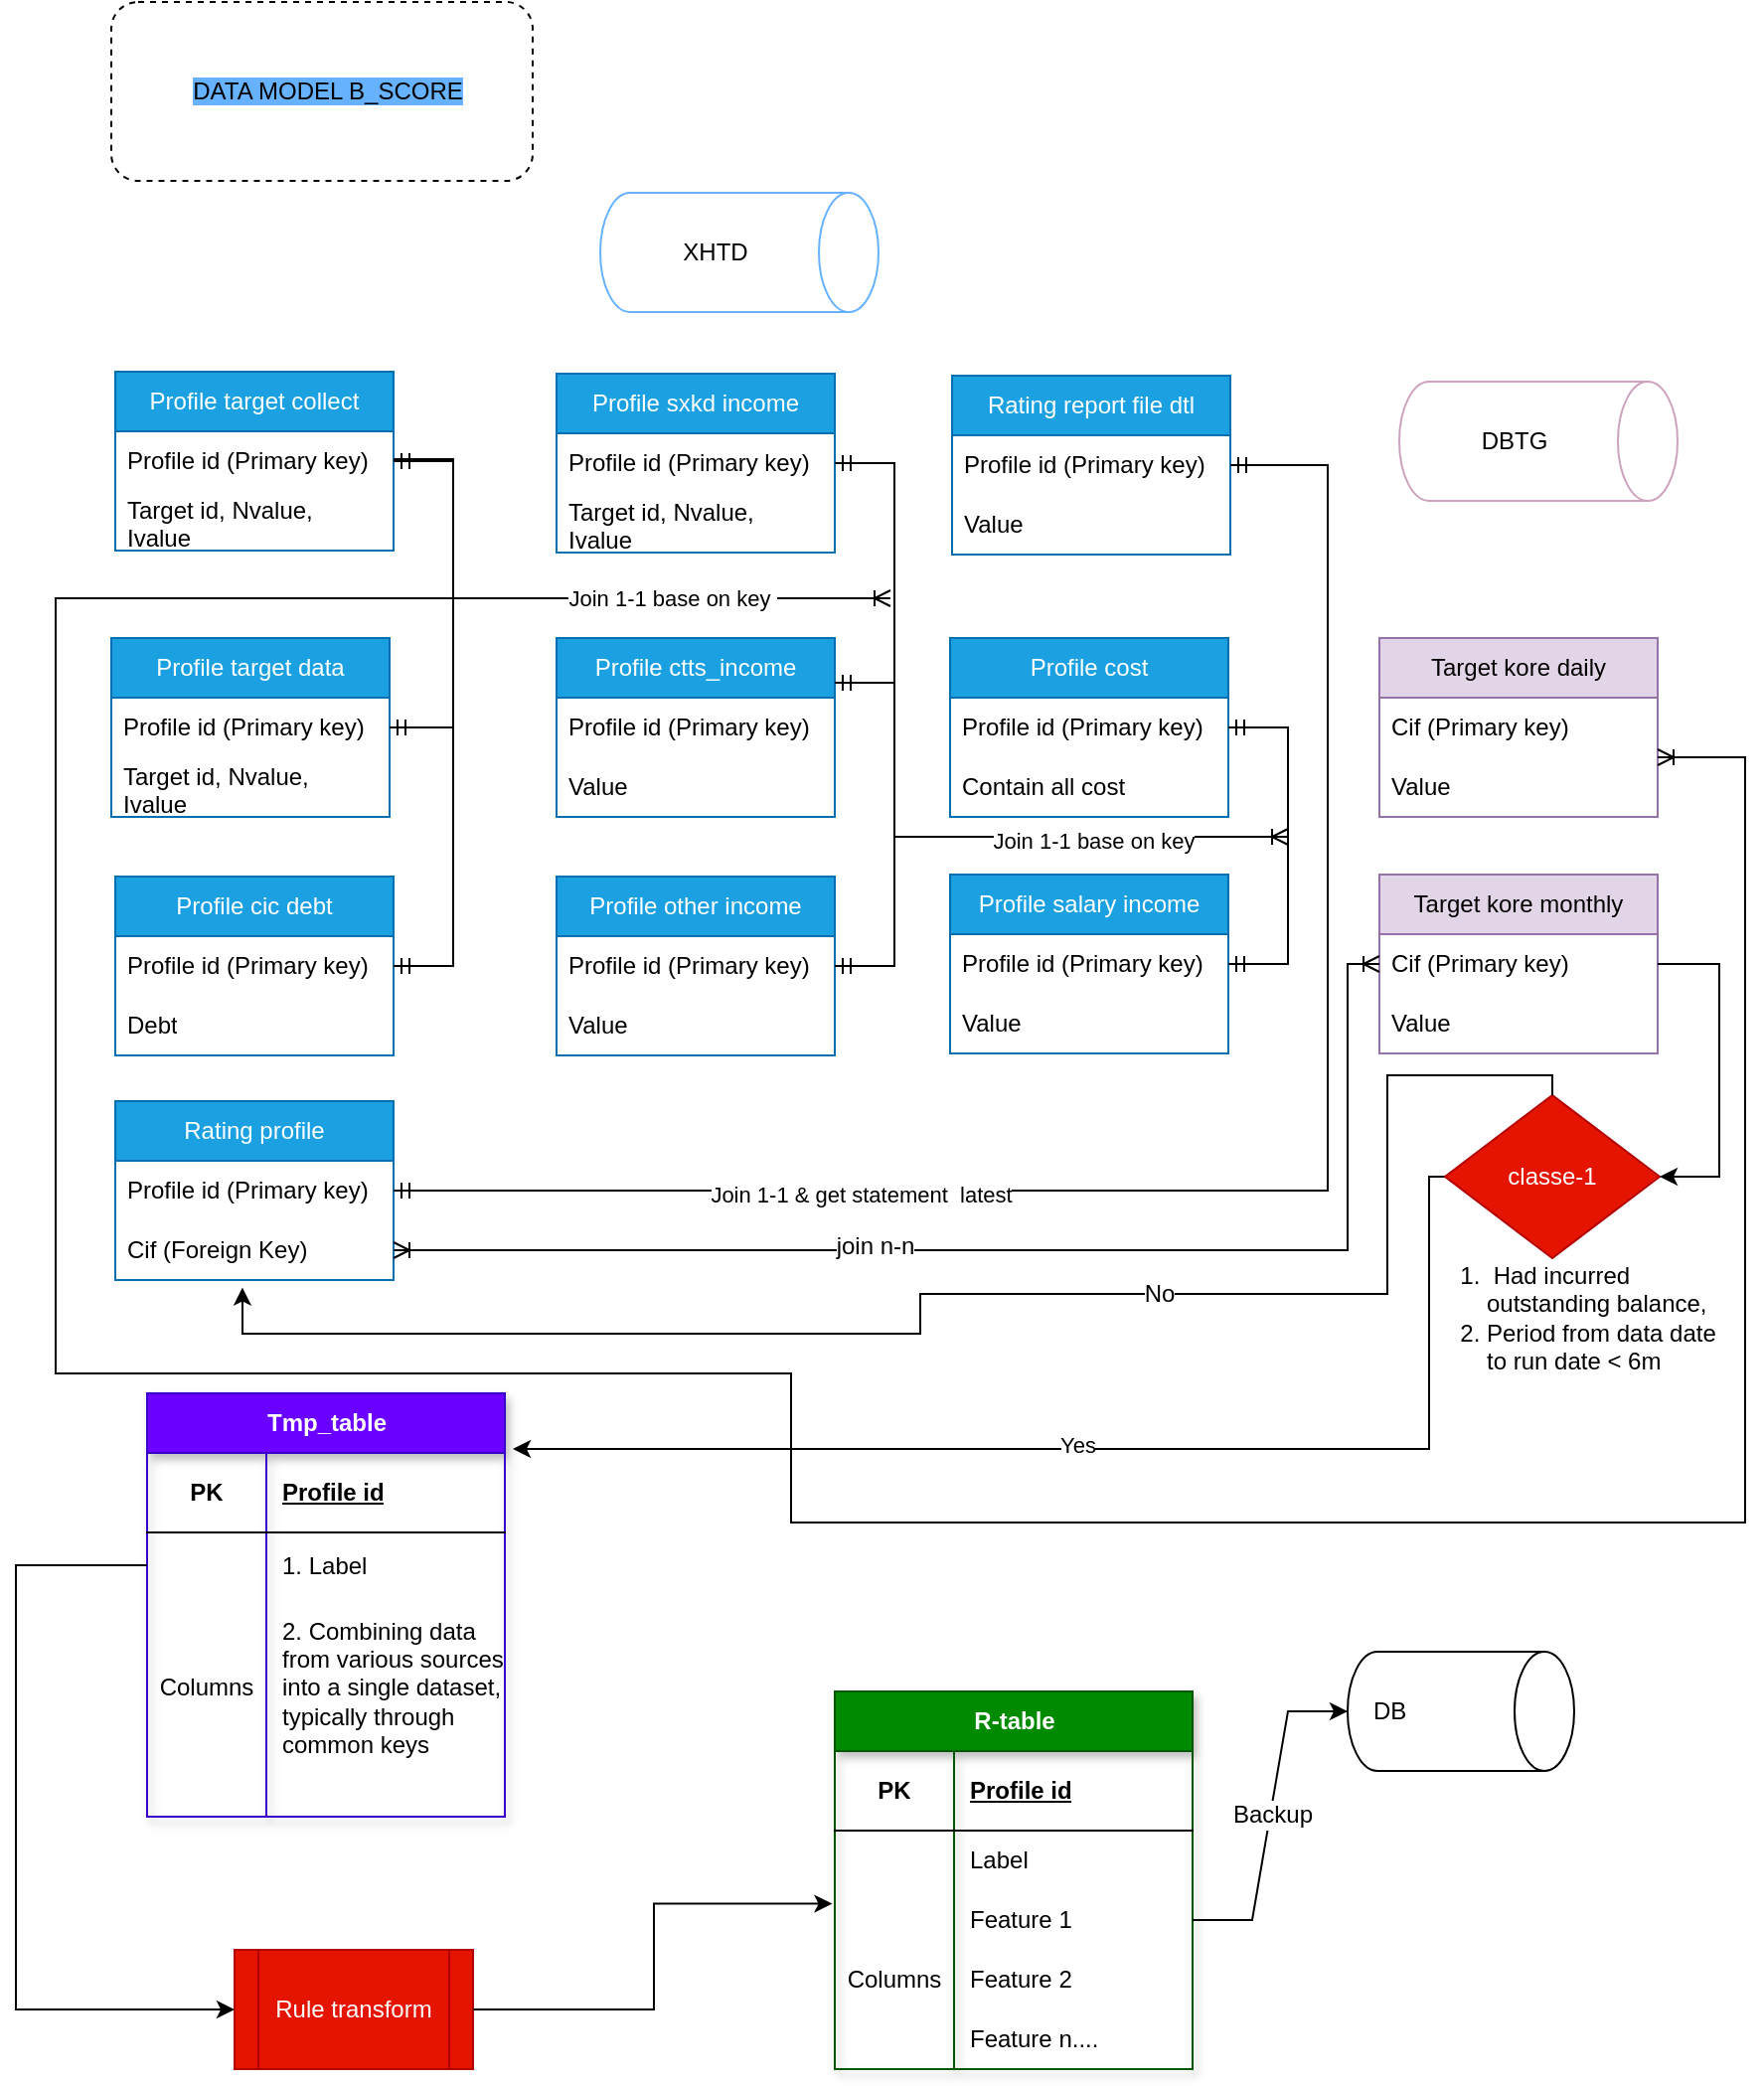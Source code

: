 <mxfile version="22.1.9" type="github">
  <diagram name="Page-1" id="iptLeCI3MLoq2-NPcGq8">
    <mxGraphModel dx="1852" dy="603" grid="1" gridSize="10" guides="1" tooltips="1" connect="1" arrows="1" fold="1" page="1" pageScale="1" pageWidth="850" pageHeight="1100" math="0" shadow="0">
      <root>
        <mxCell id="0" />
        <mxCell id="1" parent="0" />
        <mxCell id="3nKmkYwa7zbvBV-Bcch5-148" value="&lt;ol&gt;&lt;li&gt;&amp;nbsp;Had incurred outstanding balance,&lt;/li&gt;&lt;li&gt;Period from data date to run date &amp;lt; 6m&lt;/li&gt;&lt;/ol&gt;" style="text;strokeColor=none;fillColor=none;html=1;whiteSpace=wrap;verticalAlign=middle;overflow=hidden;fontSize=12;fontFamily=Helvetica;fontColor=default;align=left;shadow=1;" vertex="1" parent="1">
          <mxGeometry x="628" y="764" width="166" height="116" as="geometry" />
        </mxCell>
        <mxCell id="jN4S2BLAtv_jYJFt8GwO-5" value="XHTD" style="shape=cylinder3;whiteSpace=wrap;html=1;boundedLbl=1;backgroundOutline=1;size=15;direction=south;labelBackgroundColor=default;strokeColor=#66B2FF;" parent="1" vertex="1">
          <mxGeometry x="224" y="256" width="140" height="60" as="geometry" />
        </mxCell>
        <mxCell id="jN4S2BLAtv_jYJFt8GwO-6" value="Rating profile" style="swimlane;fontStyle=0;childLayout=stackLayout;horizontal=1;startSize=30;horizontalStack=0;resizeParent=1;resizeParentMax=0;resizeLast=0;collapsible=1;marginBottom=0;whiteSpace=wrap;html=1;fillColor=#1ba1e2;fontColor=#ffffff;strokeColor=#006EAF;" parent="1" vertex="1">
          <mxGeometry x="-20" y="713" width="140" height="90" as="geometry" />
        </mxCell>
        <mxCell id="jN4S2BLAtv_jYJFt8GwO-7" value="Profile id (Primary key)" style="text;strokeColor=none;fillColor=none;align=left;verticalAlign=middle;spacingLeft=4;spacingRight=4;overflow=hidden;points=[[0,0.5],[1,0.5]];portConstraint=eastwest;rotatable=0;whiteSpace=wrap;html=1;" parent="jN4S2BLAtv_jYJFt8GwO-6" vertex="1">
          <mxGeometry y="30" width="140" height="30" as="geometry" />
        </mxCell>
        <mxCell id="jN4S2BLAtv_jYJFt8GwO-8" value="Cif (Foreign Key)" style="text;strokeColor=none;fillColor=none;align=left;verticalAlign=middle;spacingLeft=4;spacingRight=4;overflow=hidden;points=[[0,0.5],[1,0.5]];portConstraint=eastwest;rotatable=0;whiteSpace=wrap;html=1;" parent="jN4S2BLAtv_jYJFt8GwO-6" vertex="1">
          <mxGeometry y="60" width="140" height="30" as="geometry" />
        </mxCell>
        <mxCell id="jN4S2BLAtv_jYJFt8GwO-10" value="Target kore monthly" style="swimlane;fontStyle=0;childLayout=stackLayout;horizontal=1;startSize=30;horizontalStack=0;resizeParent=1;resizeParentMax=0;resizeLast=0;collapsible=1;marginBottom=0;whiteSpace=wrap;html=1;fillColor=#e1d5e7;strokeColor=#9673a6;" parent="1" vertex="1">
          <mxGeometry x="616" y="599" width="140" height="90" as="geometry" />
        </mxCell>
        <mxCell id="jN4S2BLAtv_jYJFt8GwO-11" value="Cif (Primary key)" style="text;strokeColor=none;fillColor=none;align=left;verticalAlign=middle;spacingLeft=4;spacingRight=4;overflow=hidden;points=[[0,0.5],[1,0.5]];portConstraint=eastwest;rotatable=0;whiteSpace=wrap;html=1;" parent="jN4S2BLAtv_jYJFt8GwO-10" vertex="1">
          <mxGeometry y="30" width="140" height="30" as="geometry" />
        </mxCell>
        <mxCell id="jN4S2BLAtv_jYJFt8GwO-12" value="Value" style="text;strokeColor=none;fillColor=none;align=left;verticalAlign=middle;spacingLeft=4;spacingRight=4;overflow=hidden;points=[[0,0.5],[1,0.5]];portConstraint=eastwest;rotatable=0;whiteSpace=wrap;html=1;" parent="jN4S2BLAtv_jYJFt8GwO-10" vertex="1">
          <mxGeometry y="60" width="140" height="30" as="geometry" />
        </mxCell>
        <mxCell id="jN4S2BLAtv_jYJFt8GwO-28" value="Profile target collect" style="swimlane;fontStyle=0;childLayout=stackLayout;horizontal=1;startSize=30;horizontalStack=0;resizeParent=1;resizeParentMax=0;resizeLast=0;collapsible=1;marginBottom=0;whiteSpace=wrap;html=1;fillColor=#1ba1e2;fontColor=#ffffff;strokeColor=#006EAF;" parent="1" vertex="1">
          <mxGeometry x="-20" y="346" width="140" height="90" as="geometry" />
        </mxCell>
        <mxCell id="jN4S2BLAtv_jYJFt8GwO-29" value="Profile id (Primary key)" style="text;strokeColor=none;fillColor=none;align=left;verticalAlign=middle;spacingLeft=4;spacingRight=4;overflow=hidden;points=[[0,0.5],[1,0.5]];portConstraint=eastwest;rotatable=0;whiteSpace=wrap;html=1;" parent="jN4S2BLAtv_jYJFt8GwO-28" vertex="1">
          <mxGeometry y="30" width="140" height="30" as="geometry" />
        </mxCell>
        <mxCell id="jN4S2BLAtv_jYJFt8GwO-30" value="Target id, Nvalue, Ivalue&amp;nbsp;" style="text;strokeColor=none;fillColor=none;align=left;verticalAlign=middle;spacingLeft=4;spacingRight=4;overflow=hidden;points=[[0,0.5],[1,0.5]];portConstraint=eastwest;rotatable=0;whiteSpace=wrap;html=1;" parent="jN4S2BLAtv_jYJFt8GwO-28" vertex="1">
          <mxGeometry y="60" width="140" height="30" as="geometry" />
        </mxCell>
        <mxCell id="jN4S2BLAtv_jYJFt8GwO-31" value="Profile ctts_income" style="swimlane;fontStyle=0;childLayout=stackLayout;horizontal=1;startSize=30;horizontalStack=0;resizeParent=1;resizeParentMax=0;resizeLast=0;collapsible=1;marginBottom=0;whiteSpace=wrap;html=1;fillColor=#1ba1e2;fontColor=#ffffff;strokeColor=#006EAF;" parent="1" vertex="1">
          <mxGeometry x="202" y="480" width="140" height="90" as="geometry" />
        </mxCell>
        <mxCell id="jN4S2BLAtv_jYJFt8GwO-32" value="Profile id (Primary key)" style="text;strokeColor=none;fillColor=none;align=left;verticalAlign=middle;spacingLeft=4;spacingRight=4;overflow=hidden;points=[[0,0.5],[1,0.5]];portConstraint=eastwest;rotatable=0;whiteSpace=wrap;html=1;" parent="jN4S2BLAtv_jYJFt8GwO-31" vertex="1">
          <mxGeometry y="30" width="140" height="30" as="geometry" />
        </mxCell>
        <mxCell id="jN4S2BLAtv_jYJFt8GwO-33" value="Value" style="text;strokeColor=none;fillColor=none;align=left;verticalAlign=middle;spacingLeft=4;spacingRight=4;overflow=hidden;points=[[0,0.5],[1,0.5]];portConstraint=eastwest;rotatable=0;whiteSpace=wrap;html=1;" parent="jN4S2BLAtv_jYJFt8GwO-31" vertex="1">
          <mxGeometry y="60" width="140" height="30" as="geometry" />
        </mxCell>
        <mxCell id="jN4S2BLAtv_jYJFt8GwO-43" value="Profile cost" style="swimlane;fontStyle=0;childLayout=stackLayout;horizontal=1;startSize=30;horizontalStack=0;resizeParent=1;resizeParentMax=0;resizeLast=0;collapsible=1;marginBottom=0;whiteSpace=wrap;html=1;fillColor=#1ba1e2;fontColor=#ffffff;strokeColor=#006EAF;" parent="1" vertex="1">
          <mxGeometry x="400" y="480" width="140" height="90" as="geometry" />
        </mxCell>
        <mxCell id="jN4S2BLAtv_jYJFt8GwO-44" value="Profile id (Primary key)" style="text;strokeColor=none;fillColor=none;align=left;verticalAlign=middle;spacingLeft=4;spacingRight=4;overflow=hidden;points=[[0,0.5],[1,0.5]];portConstraint=eastwest;rotatable=0;whiteSpace=wrap;html=1;" parent="jN4S2BLAtv_jYJFt8GwO-43" vertex="1">
          <mxGeometry y="30" width="140" height="30" as="geometry" />
        </mxCell>
        <mxCell id="jN4S2BLAtv_jYJFt8GwO-45" value="Contain all cost&amp;nbsp;" style="text;strokeColor=none;fillColor=none;align=left;verticalAlign=middle;spacingLeft=4;spacingRight=4;overflow=hidden;points=[[0,0.5],[1,0.5]];portConstraint=eastwest;rotatable=0;whiteSpace=wrap;html=1;" parent="jN4S2BLAtv_jYJFt8GwO-43" vertex="1">
          <mxGeometry y="60" width="140" height="30" as="geometry" />
        </mxCell>
        <mxCell id="jN4S2BLAtv_jYJFt8GwO-46" value="Profile target data" style="swimlane;fontStyle=0;childLayout=stackLayout;horizontal=1;startSize=30;horizontalStack=0;resizeParent=1;resizeParentMax=0;resizeLast=0;collapsible=1;marginBottom=0;whiteSpace=wrap;html=1;strokeColor=#006EAF;fillColor=#1ba1e2;fontColor=#ffffff;" parent="1" vertex="1">
          <mxGeometry x="-22" y="480" width="140" height="90" as="geometry" />
        </mxCell>
        <mxCell id="jN4S2BLAtv_jYJFt8GwO-47" value="Profile id (Primary key)" style="text;strokeColor=none;fillColor=none;align=left;verticalAlign=middle;spacingLeft=4;spacingRight=4;overflow=hidden;points=[[0,0.5],[1,0.5]];portConstraint=eastwest;rotatable=0;whiteSpace=wrap;html=1;" parent="jN4S2BLAtv_jYJFt8GwO-46" vertex="1">
          <mxGeometry y="30" width="140" height="30" as="geometry" />
        </mxCell>
        <mxCell id="jN4S2BLAtv_jYJFt8GwO-48" value="Target id, Nvalue, Ivalue&amp;nbsp;" style="text;strokeColor=none;fillColor=none;align=left;verticalAlign=middle;spacingLeft=4;spacingRight=4;overflow=hidden;points=[[0,0.5],[1,0.5]];portConstraint=eastwest;rotatable=0;whiteSpace=wrap;html=1;" parent="jN4S2BLAtv_jYJFt8GwO-46" vertex="1">
          <mxGeometry y="60" width="140" height="30" as="geometry" />
        </mxCell>
        <mxCell id="jN4S2BLAtv_jYJFt8GwO-49" value="Profile cic debt" style="swimlane;fontStyle=0;childLayout=stackLayout;horizontal=1;startSize=30;horizontalStack=0;resizeParent=1;resizeParentMax=0;resizeLast=0;collapsible=1;marginBottom=0;whiteSpace=wrap;html=1;fillColor=#1ba1e2;fontColor=#ffffff;strokeColor=#006EAF;" parent="1" vertex="1">
          <mxGeometry x="-20" y="600" width="140" height="90" as="geometry" />
        </mxCell>
        <mxCell id="jN4S2BLAtv_jYJFt8GwO-50" value="Profile id (Primary key)" style="text;strokeColor=none;fillColor=none;align=left;verticalAlign=middle;spacingLeft=4;spacingRight=4;overflow=hidden;points=[[0,0.5],[1,0.5]];portConstraint=eastwest;rotatable=0;whiteSpace=wrap;html=1;" parent="jN4S2BLAtv_jYJFt8GwO-49" vertex="1">
          <mxGeometry y="30" width="140" height="30" as="geometry" />
        </mxCell>
        <mxCell id="jN4S2BLAtv_jYJFt8GwO-51" value="Debt" style="text;strokeColor=none;fillColor=none;align=left;verticalAlign=middle;spacingLeft=4;spacingRight=4;overflow=hidden;points=[[0,0.5],[1,0.5]];portConstraint=eastwest;rotatable=0;whiteSpace=wrap;html=1;" parent="jN4S2BLAtv_jYJFt8GwO-49" vertex="1">
          <mxGeometry y="60" width="140" height="30" as="geometry" />
        </mxCell>
        <mxCell id="jN4S2BLAtv_jYJFt8GwO-52" value="Profile sxkd income" style="swimlane;fontStyle=0;childLayout=stackLayout;horizontal=1;startSize=30;horizontalStack=0;resizeParent=1;resizeParentMax=0;resizeLast=0;collapsible=1;marginBottom=0;whiteSpace=wrap;html=1;fillColor=#1ba1e2;fontColor=#ffffff;strokeColor=#006EAF;" parent="1" vertex="1">
          <mxGeometry x="202" y="347" width="140" height="90" as="geometry" />
        </mxCell>
        <mxCell id="jN4S2BLAtv_jYJFt8GwO-53" value="Profile id (Primary key)" style="text;strokeColor=none;fillColor=none;align=left;verticalAlign=middle;spacingLeft=4;spacingRight=4;overflow=hidden;points=[[0,0.5],[1,0.5]];portConstraint=eastwest;rotatable=0;whiteSpace=wrap;html=1;" parent="jN4S2BLAtv_jYJFt8GwO-52" vertex="1">
          <mxGeometry y="30" width="140" height="30" as="geometry" />
        </mxCell>
        <mxCell id="jN4S2BLAtv_jYJFt8GwO-54" value="Target id, Nvalue, Ivalue&amp;nbsp;" style="text;strokeColor=none;fillColor=none;align=left;verticalAlign=middle;spacingLeft=4;spacingRight=4;overflow=hidden;points=[[0,0.5],[1,0.5]];portConstraint=eastwest;rotatable=0;whiteSpace=wrap;html=1;" parent="jN4S2BLAtv_jYJFt8GwO-52" vertex="1">
          <mxGeometry y="60" width="140" height="30" as="geometry" />
        </mxCell>
        <mxCell id="jN4S2BLAtv_jYJFt8GwO-55" value="Profile other income" style="swimlane;fontStyle=0;childLayout=stackLayout;horizontal=1;startSize=30;horizontalStack=0;resizeParent=1;resizeParentMax=0;resizeLast=0;collapsible=1;marginBottom=0;whiteSpace=wrap;html=1;fillColor=#1ba1e2;fontColor=#ffffff;strokeColor=#006EAF;" parent="1" vertex="1">
          <mxGeometry x="202" y="600" width="140" height="90" as="geometry" />
        </mxCell>
        <mxCell id="jN4S2BLAtv_jYJFt8GwO-56" value="Profile id (Primary key)" style="text;strokeColor=none;fillColor=none;align=left;verticalAlign=middle;spacingLeft=4;spacingRight=4;overflow=hidden;points=[[0,0.5],[1,0.5]];portConstraint=eastwest;rotatable=0;whiteSpace=wrap;html=1;" parent="jN4S2BLAtv_jYJFt8GwO-55" vertex="1">
          <mxGeometry y="30" width="140" height="30" as="geometry" />
        </mxCell>
        <mxCell id="jN4S2BLAtv_jYJFt8GwO-57" value="Value" style="text;strokeColor=none;fillColor=none;align=left;verticalAlign=middle;spacingLeft=4;spacingRight=4;overflow=hidden;points=[[0,0.5],[1,0.5]];portConstraint=eastwest;rotatable=0;whiteSpace=wrap;html=1;" parent="jN4S2BLAtv_jYJFt8GwO-55" vertex="1">
          <mxGeometry y="60" width="140" height="30" as="geometry" />
        </mxCell>
        <mxCell id="jN4S2BLAtv_jYJFt8GwO-58" value="Profile salary income" style="swimlane;fontStyle=0;childLayout=stackLayout;horizontal=1;startSize=30;horizontalStack=0;resizeParent=1;resizeParentMax=0;resizeLast=0;collapsible=1;marginBottom=0;whiteSpace=wrap;html=1;fillColor=#1ba1e2;fontColor=#ffffff;strokeColor=#006EAF;" parent="1" vertex="1">
          <mxGeometry x="400" y="599" width="140" height="90" as="geometry" />
        </mxCell>
        <mxCell id="jN4S2BLAtv_jYJFt8GwO-59" value="Profile id (Primary key)" style="text;strokeColor=none;fillColor=none;align=left;verticalAlign=middle;spacingLeft=4;spacingRight=4;overflow=hidden;points=[[0,0.5],[1,0.5]];portConstraint=eastwest;rotatable=0;whiteSpace=wrap;html=1;" parent="jN4S2BLAtv_jYJFt8GwO-58" vertex="1">
          <mxGeometry y="30" width="140" height="30" as="geometry" />
        </mxCell>
        <mxCell id="jN4S2BLAtv_jYJFt8GwO-60" value="Value" style="text;strokeColor=none;fillColor=none;align=left;verticalAlign=middle;spacingLeft=4;spacingRight=4;overflow=hidden;points=[[0,0.5],[1,0.5]];portConstraint=eastwest;rotatable=0;whiteSpace=wrap;html=1;" parent="jN4S2BLAtv_jYJFt8GwO-58" vertex="1">
          <mxGeometry y="60" width="140" height="30" as="geometry" />
        </mxCell>
        <mxCell id="jN4S2BLAtv_jYJFt8GwO-62" value="DBTG" style="shape=cylinder3;whiteSpace=wrap;html=1;boundedLbl=1;backgroundOutline=1;size=15;direction=south;strokeColor=#CDA2BE;" parent="1" vertex="1">
          <mxGeometry x="626" y="351" width="140" height="60" as="geometry" />
        </mxCell>
        <mxCell id="jN4S2BLAtv_jYJFt8GwO-70" value="" style="edgeStyle=entityRelationEdgeStyle;fontSize=12;html=1;endArrow=ERmandOne;startArrow=ERmandOne;rounded=0;exitX=1;exitY=0.5;exitDx=0;exitDy=0;" parent="1" target="jN4S2BLAtv_jYJFt8GwO-50" edge="1" source="jN4S2BLAtv_jYJFt8GwO-29">
          <mxGeometry width="100" height="100" relative="1" as="geometry">
            <mxPoint x="150" y="390" as="sourcePoint" />
            <mxPoint x="190" y="610" as="targetPoint" />
            <Array as="points">
              <mxPoint x="170" y="520" />
              <mxPoint x="180" y="530" />
              <mxPoint x="180" y="390" />
              <mxPoint x="160" y="640" />
              <mxPoint x="180" y="560" />
              <mxPoint x="180" y="490" />
            </Array>
          </mxGeometry>
        </mxCell>
        <mxCell id="jN4S2BLAtv_jYJFt8GwO-75" value="" style="edgeStyle=entityRelationEdgeStyle;fontSize=12;html=1;endArrow=ERmandOne;startArrow=ERmandOne;rounded=0;entryX=1;entryY=0.5;entryDx=0;entryDy=0;exitX=1;exitY=0.5;exitDx=0;exitDy=0;" parent="1" source="jN4S2BLAtv_jYJFt8GwO-56" target="jN4S2BLAtv_jYJFt8GwO-53" edge="1">
          <mxGeometry width="100" height="100" relative="1" as="geometry">
            <mxPoint x="400" y="660" as="sourcePoint" />
            <mxPoint x="500" y="560" as="targetPoint" />
          </mxGeometry>
        </mxCell>
        <mxCell id="jN4S2BLAtv_jYJFt8GwO-81" value="Rating report file dtl" style="swimlane;fontStyle=0;childLayout=stackLayout;horizontal=1;startSize=30;horizontalStack=0;resizeParent=1;resizeParentMax=0;resizeLast=0;collapsible=1;marginBottom=0;whiteSpace=wrap;html=1;fillColor=#1ba1e2;fontColor=#ffffff;strokeColor=#006EAF;" parent="1" vertex="1">
          <mxGeometry x="401" y="348" width="140" height="90" as="geometry" />
        </mxCell>
        <mxCell id="jN4S2BLAtv_jYJFt8GwO-82" value="Profile id (Primary key)" style="text;strokeColor=none;fillColor=none;align=left;verticalAlign=middle;spacingLeft=4;spacingRight=4;overflow=hidden;points=[[0,0.5],[1,0.5]];portConstraint=eastwest;rotatable=0;whiteSpace=wrap;html=1;" parent="jN4S2BLAtv_jYJFt8GwO-81" vertex="1">
          <mxGeometry y="30" width="140" height="30" as="geometry" />
        </mxCell>
        <mxCell id="jN4S2BLAtv_jYJFt8GwO-83" value="Value" style="text;strokeColor=none;fillColor=none;align=left;verticalAlign=middle;spacingLeft=4;spacingRight=4;overflow=hidden;points=[[0,0.5],[1,0.5]];portConstraint=eastwest;rotatable=0;whiteSpace=wrap;html=1;" parent="jN4S2BLAtv_jYJFt8GwO-81" vertex="1">
          <mxGeometry y="60" width="140" height="30" as="geometry" />
        </mxCell>
        <mxCell id="jN4S2BLAtv_jYJFt8GwO-98" value="" style="edgeStyle=entityRelationEdgeStyle;fontSize=12;html=1;endArrow=ERmandOne;startArrow=ERmandOne;rounded=0;exitX=1;exitY=0.5;exitDx=0;exitDy=0;entryX=1;entryY=0.5;entryDx=0;entryDy=0;" parent="1" source="jN4S2BLAtv_jYJFt8GwO-59" target="jN4S2BLAtv_jYJFt8GwO-44" edge="1">
          <mxGeometry width="100" height="100" relative="1" as="geometry">
            <mxPoint x="620" y="644" as="sourcePoint" />
            <mxPoint x="660" y="410" as="targetPoint" />
            <Array as="points">
              <mxPoint x="630" y="450" />
              <mxPoint x="620" y="520" />
              <mxPoint x="650" y="460" />
            </Array>
          </mxGeometry>
        </mxCell>
        <mxCell id="jN4S2BLAtv_jYJFt8GwO-99" value="" style="edgeStyle=entityRelationEdgeStyle;fontSize=12;html=1;endArrow=ERoneToMany;rounded=0;" parent="1" edge="1">
          <mxGeometry width="100" height="100" relative="1" as="geometry">
            <mxPoint x="150" y="460" as="sourcePoint" />
            <mxPoint x="370" y="460" as="targetPoint" />
          </mxGeometry>
        </mxCell>
        <mxCell id="3nKmkYwa7zbvBV-Bcch5-14" value="Join 1-1 base on key&amp;nbsp;" style="edgeLabel;html=1;align=center;verticalAlign=middle;resizable=0;points=[];" vertex="1" connectable="0" parent="jN4S2BLAtv_jYJFt8GwO-99">
          <mxGeometry x="-0.005" relative="1" as="geometry">
            <mxPoint as="offset" />
          </mxGeometry>
        </mxCell>
        <mxCell id="jN4S2BLAtv_jYJFt8GwO-100" value="" style="edgeStyle=entityRelationEdgeStyle;fontSize=12;html=1;endArrow=ERoneToMany;rounded=0;" parent="1" edge="1">
          <mxGeometry width="100" height="100" relative="1" as="geometry">
            <mxPoint x="372" y="580" as="sourcePoint" />
            <mxPoint x="570" y="580" as="targetPoint" />
            <Array as="points">
              <mxPoint x="382" y="580" />
              <mxPoint x="832" y="560" />
            </Array>
          </mxGeometry>
        </mxCell>
        <mxCell id="3nKmkYwa7zbvBV-Bcch5-15" value="Join 1-1 base on key" style="edgeLabel;html=1;align=center;verticalAlign=middle;resizable=0;points=[];" vertex="1" connectable="0" parent="jN4S2BLAtv_jYJFt8GwO-100">
          <mxGeometry x="0.004" y="-2" relative="1" as="geometry">
            <mxPoint as="offset" />
          </mxGeometry>
        </mxCell>
        <mxCell id="jN4S2BLAtv_jYJFt8GwO-104" value="Target kore daily" style="swimlane;fontStyle=0;childLayout=stackLayout;horizontal=1;startSize=30;horizontalStack=0;resizeParent=1;resizeParentMax=0;resizeLast=0;collapsible=1;marginBottom=0;whiteSpace=wrap;html=1;fillColor=#e1d5e7;strokeColor=#9673a6;" parent="1" vertex="1">
          <mxGeometry x="616" y="480" width="140" height="90" as="geometry" />
        </mxCell>
        <mxCell id="jN4S2BLAtv_jYJFt8GwO-105" value="Cif (Primary key)" style="text;strokeColor=none;fillColor=none;align=left;verticalAlign=middle;spacingLeft=4;spacingRight=4;overflow=hidden;points=[[0,0.5],[1,0.5]];portConstraint=eastwest;rotatable=0;whiteSpace=wrap;html=1;" parent="jN4S2BLAtv_jYJFt8GwO-104" vertex="1">
          <mxGeometry y="30" width="140" height="30" as="geometry" />
        </mxCell>
        <mxCell id="jN4S2BLAtv_jYJFt8GwO-106" value="Value" style="text;strokeColor=none;fillColor=none;align=left;verticalAlign=middle;spacingLeft=4;spacingRight=4;overflow=hidden;points=[[0,0.5],[1,0.5]];portConstraint=eastwest;rotatable=0;whiteSpace=wrap;html=1;" parent="jN4S2BLAtv_jYJFt8GwO-104" vertex="1">
          <mxGeometry y="60" width="140" height="30" as="geometry" />
        </mxCell>
        <mxCell id="3nKmkYwa7zbvBV-Bcch5-12" value="" style="edgeStyle=entityRelationEdgeStyle;fontSize=12;html=1;endArrow=ERmandOne;rounded=0;entryX=1;entryY=0.5;entryDx=0;entryDy=0;" edge="1" parent="1" target="jN4S2BLAtv_jYJFt8GwO-47">
          <mxGeometry width="100" height="100" relative="1" as="geometry">
            <mxPoint x="120" y="390" as="sourcePoint" />
            <mxPoint x="350" y="700" as="targetPoint" />
          </mxGeometry>
        </mxCell>
        <mxCell id="3nKmkYwa7zbvBV-Bcch5-13" value="" style="edgeStyle=entityRelationEdgeStyle;fontSize=12;html=1;endArrow=ERmandOne;rounded=0;entryX=1;entryY=0.25;entryDx=0;entryDy=0;exitX=1;exitY=0.5;exitDx=0;exitDy=0;" edge="1" parent="1" source="jN4S2BLAtv_jYJFt8GwO-53" target="jN4S2BLAtv_jYJFt8GwO-31">
          <mxGeometry width="100" height="100" relative="1" as="geometry">
            <mxPoint x="250" y="670" as="sourcePoint" />
            <mxPoint x="350" y="570" as="targetPoint" />
          </mxGeometry>
        </mxCell>
        <mxCell id="3nKmkYwa7zbvBV-Bcch5-51" style="edgeStyle=orthogonalEdgeStyle;rounded=0;orthogonalLoop=1;jettySize=auto;html=1;exitX=1;exitY=0.5;exitDx=0;exitDy=0;" edge="1" parent="1" source="3nKmkYwa7zbvBV-Bcch5-38">
          <mxGeometry relative="1" as="geometry">
            <mxPoint x="649" y="764" as="sourcePoint" />
            <mxPoint x="180" y="888" as="targetPoint" />
            <Array as="points">
              <mxPoint x="641" y="751" />
              <mxPoint x="641" y="888" />
            </Array>
          </mxGeometry>
        </mxCell>
        <mxCell id="3nKmkYwa7zbvBV-Bcch5-53" value="Yes" style="edgeLabel;html=1;align=center;verticalAlign=middle;resizable=0;points=[];" vertex="1" connectable="0" parent="3nKmkYwa7zbvBV-Bcch5-51">
          <mxGeometry x="0.062" y="-2" relative="1" as="geometry">
            <mxPoint as="offset" />
          </mxGeometry>
        </mxCell>
        <mxCell id="3nKmkYwa7zbvBV-Bcch5-38" value="classe-1" style="shape=rhombus;perimeter=rhombusPerimeter;whiteSpace=wrap;html=1;align=center;fillColor=#e51400;fontColor=#ffffff;strokeColor=#B20000;direction=west;" vertex="1" parent="1">
          <mxGeometry x="649" y="710" width="108" height="82" as="geometry" />
        </mxCell>
        <mxCell id="3nKmkYwa7zbvBV-Bcch5-40" value="" style="edgeStyle=orthogonalEdgeStyle;fontSize=12;html=1;endArrow=ERmandOne;startArrow=ERmandOne;rounded=0;exitX=1;exitY=0.5;exitDx=0;exitDy=0;entryX=1;entryY=0.5;entryDx=0;entryDy=0;" edge="1" parent="1" source="jN4S2BLAtv_jYJFt8GwO-7" target="jN4S2BLAtv_jYJFt8GwO-82">
          <mxGeometry width="100" height="100" relative="1" as="geometry">
            <mxPoint x="370" y="680" as="sourcePoint" />
            <mxPoint x="470" y="580" as="targetPoint" />
            <Array as="points">
              <mxPoint x="590" y="758" />
              <mxPoint x="590" y="393" />
            </Array>
          </mxGeometry>
        </mxCell>
        <mxCell id="3nKmkYwa7zbvBV-Bcch5-42" value="Join 1-1 &amp;amp; get statement&amp;nbsp; latest" style="edgeLabel;html=1;align=center;verticalAlign=middle;resizable=0;points=[];strokeColor=#3399FF;" vertex="1" connectable="0" parent="3nKmkYwa7zbvBV-Bcch5-40">
          <mxGeometry x="-0.468" y="-2" relative="1" as="geometry">
            <mxPoint as="offset" />
          </mxGeometry>
        </mxCell>
        <mxCell id="3nKmkYwa7zbvBV-Bcch5-45" value="Rule transform" style="shape=process;whiteSpace=wrap;html=1;backgroundOutline=1;fillColor=#e51400;fontColor=#ffffff;strokeColor=#B20000;" vertex="1" parent="1">
          <mxGeometry x="40" y="1140" width="120" height="60" as="geometry" />
        </mxCell>
        <mxCell id="jN4S2BLAtv_jYJFt8GwO-85" value="R-table" style="shape=table;startSize=30;container=1;collapsible=1;childLayout=tableLayout;fixedRows=1;rowLines=0;fontStyle=1;align=center;resizeLast=1;html=1;shadow=1;fillColor=#008a00;fontColor=#ffffff;strokeColor=#005700;" parent="1" vertex="1">
          <mxGeometry x="342" y="1010" width="180" height="190" as="geometry">
            <mxRectangle x="130" y="980" width="80" height="30" as="alternateBounds" />
          </mxGeometry>
        </mxCell>
        <mxCell id="jN4S2BLAtv_jYJFt8GwO-86" value="" style="shape=tableRow;horizontal=0;startSize=0;swimlaneHead=0;swimlaneBody=0;fillColor=none;collapsible=0;dropTarget=0;points=[[0,0.5],[1,0.5]];portConstraint=eastwest;top=0;left=0;right=0;bottom=1;" parent="jN4S2BLAtv_jYJFt8GwO-85" vertex="1">
          <mxGeometry y="30" width="180" height="40" as="geometry" />
        </mxCell>
        <mxCell id="jN4S2BLAtv_jYJFt8GwO-87" value="PK" style="shape=partialRectangle;connectable=0;fillColor=none;top=0;left=0;bottom=0;right=0;fontStyle=1;overflow=hidden;whiteSpace=wrap;html=1;" parent="jN4S2BLAtv_jYJFt8GwO-86" vertex="1">
          <mxGeometry width="60" height="40" as="geometry">
            <mxRectangle width="60" height="40" as="alternateBounds" />
          </mxGeometry>
        </mxCell>
        <mxCell id="jN4S2BLAtv_jYJFt8GwO-88" value="Profile id" style="shape=partialRectangle;connectable=0;fillColor=none;top=0;left=0;bottom=0;right=0;align=left;spacingLeft=6;fontStyle=5;overflow=hidden;whiteSpace=wrap;html=1;" parent="jN4S2BLAtv_jYJFt8GwO-86" vertex="1">
          <mxGeometry x="60" width="120" height="40" as="geometry">
            <mxRectangle width="120" height="40" as="alternateBounds" />
          </mxGeometry>
        </mxCell>
        <mxCell id="3nKmkYwa7zbvBV-Bcch5-101" style="shape=tableRow;horizontal=0;startSize=0;swimlaneHead=0;swimlaneBody=0;fillColor=none;collapsible=0;dropTarget=0;points=[[0,0.5],[1,0.5]];portConstraint=eastwest;top=0;left=0;right=0;bottom=0;" vertex="1" parent="jN4S2BLAtv_jYJFt8GwO-85">
          <mxGeometry y="70" width="180" height="30" as="geometry" />
        </mxCell>
        <mxCell id="3nKmkYwa7zbvBV-Bcch5-102" style="shape=partialRectangle;connectable=0;fillColor=none;top=0;left=0;bottom=0;right=0;editable=1;overflow=hidden;whiteSpace=wrap;html=1;" vertex="1" parent="3nKmkYwa7zbvBV-Bcch5-101">
          <mxGeometry width="60" height="30" as="geometry">
            <mxRectangle width="60" height="30" as="alternateBounds" />
          </mxGeometry>
        </mxCell>
        <mxCell id="3nKmkYwa7zbvBV-Bcch5-103" value="Label" style="shape=partialRectangle;connectable=0;fillColor=none;top=0;left=0;bottom=0;right=0;align=left;spacingLeft=6;overflow=hidden;whiteSpace=wrap;html=1;strokeWidth=0;" vertex="1" parent="3nKmkYwa7zbvBV-Bcch5-101">
          <mxGeometry x="60" width="120" height="30" as="geometry">
            <mxRectangle width="120" height="30" as="alternateBounds" />
          </mxGeometry>
        </mxCell>
        <mxCell id="3nKmkYwa7zbvBV-Bcch5-125" style="shape=tableRow;horizontal=0;startSize=0;swimlaneHead=0;swimlaneBody=0;fillColor=none;collapsible=0;dropTarget=0;points=[[0,0.5],[1,0.5]];portConstraint=eastwest;top=0;left=0;right=0;bottom=0;" vertex="1" parent="jN4S2BLAtv_jYJFt8GwO-85">
          <mxGeometry y="100" width="180" height="30" as="geometry" />
        </mxCell>
        <mxCell id="3nKmkYwa7zbvBV-Bcch5-126" value="" style="shape=partialRectangle;connectable=0;fillColor=none;top=0;left=0;bottom=0;right=0;editable=1;overflow=hidden;whiteSpace=wrap;html=1;" vertex="1" parent="3nKmkYwa7zbvBV-Bcch5-125">
          <mxGeometry width="60" height="30" as="geometry">
            <mxRectangle width="60" height="30" as="alternateBounds" />
          </mxGeometry>
        </mxCell>
        <mxCell id="3nKmkYwa7zbvBV-Bcch5-127" value="Feature 1" style="shape=partialRectangle;connectable=0;fillColor=none;top=0;left=0;bottom=0;right=0;align=left;spacingLeft=6;overflow=hidden;whiteSpace=wrap;html=1;strokeWidth=0;" vertex="1" parent="3nKmkYwa7zbvBV-Bcch5-125">
          <mxGeometry x="60" width="120" height="30" as="geometry">
            <mxRectangle width="120" height="30" as="alternateBounds" />
          </mxGeometry>
        </mxCell>
        <mxCell id="jN4S2BLAtv_jYJFt8GwO-89" value="" style="shape=tableRow;horizontal=0;startSize=0;swimlaneHead=0;swimlaneBody=0;fillColor=none;collapsible=0;dropTarget=0;points=[[0,0.5],[1,0.5]];portConstraint=eastwest;top=0;left=0;right=0;bottom=0;" parent="jN4S2BLAtv_jYJFt8GwO-85" vertex="1">
          <mxGeometry y="130" width="180" height="30" as="geometry" />
        </mxCell>
        <mxCell id="jN4S2BLAtv_jYJFt8GwO-90" value="Columns" style="shape=partialRectangle;connectable=0;fillColor=none;top=0;left=0;bottom=0;right=0;editable=1;overflow=hidden;whiteSpace=wrap;html=1;" parent="jN4S2BLAtv_jYJFt8GwO-89" vertex="1">
          <mxGeometry width="60" height="30" as="geometry">
            <mxRectangle width="60" height="30" as="alternateBounds" />
          </mxGeometry>
        </mxCell>
        <mxCell id="jN4S2BLAtv_jYJFt8GwO-91" value="Feature 2" style="shape=partialRectangle;connectable=0;fillColor=none;top=0;left=0;bottom=0;right=0;align=left;spacingLeft=6;overflow=hidden;whiteSpace=wrap;html=1;strokeWidth=0;" parent="jN4S2BLAtv_jYJFt8GwO-89" vertex="1">
          <mxGeometry x="60" width="120" height="30" as="geometry">
            <mxRectangle width="120" height="30" as="alternateBounds" />
          </mxGeometry>
        </mxCell>
        <mxCell id="3nKmkYwa7zbvBV-Bcch5-128" style="shape=tableRow;horizontal=0;startSize=0;swimlaneHead=0;swimlaneBody=0;fillColor=none;collapsible=0;dropTarget=0;points=[[0,0.5],[1,0.5]];portConstraint=eastwest;top=0;left=0;right=0;bottom=0;" vertex="1" parent="jN4S2BLAtv_jYJFt8GwO-85">
          <mxGeometry y="160" width="180" height="30" as="geometry" />
        </mxCell>
        <mxCell id="3nKmkYwa7zbvBV-Bcch5-129" style="shape=partialRectangle;connectable=0;fillColor=none;top=0;left=0;bottom=0;right=0;editable=1;overflow=hidden;whiteSpace=wrap;html=1;" vertex="1" parent="3nKmkYwa7zbvBV-Bcch5-128">
          <mxGeometry width="60" height="30" as="geometry">
            <mxRectangle width="60" height="30" as="alternateBounds" />
          </mxGeometry>
        </mxCell>
        <mxCell id="3nKmkYwa7zbvBV-Bcch5-130" value="Feature n...." style="shape=partialRectangle;connectable=0;fillColor=none;top=0;left=0;bottom=0;right=0;align=left;spacingLeft=6;overflow=hidden;whiteSpace=wrap;html=1;strokeWidth=0;" vertex="1" parent="3nKmkYwa7zbvBV-Bcch5-128">
          <mxGeometry x="60" width="120" height="30" as="geometry">
            <mxRectangle width="120" height="30" as="alternateBounds" />
          </mxGeometry>
        </mxCell>
        <mxCell id="3nKmkYwa7zbvBV-Bcch5-131" style="edgeStyle=orthogonalEdgeStyle;rounded=0;orthogonalLoop=1;jettySize=auto;html=1;entryX=-0.007;entryY=0.227;entryDx=0;entryDy=0;entryPerimeter=0;fontFamily=Helvetica;fontSize=12;fontColor=default;" edge="1" parent="1" source="3nKmkYwa7zbvBV-Bcch5-45" target="3nKmkYwa7zbvBV-Bcch5-125">
          <mxGeometry relative="1" as="geometry" />
        </mxCell>
        <mxCell id="3nKmkYwa7zbvBV-Bcch5-132" value="DB" style="shape=cylinder3;whiteSpace=wrap;html=1;boundedLbl=1;backgroundOutline=1;size=15;strokeColor=default;align=left;verticalAlign=middle;spacingLeft=6;fontFamily=Helvetica;fontSize=12;fontColor=default;fillColor=none;direction=south;" vertex="1" parent="1">
          <mxGeometry x="600" y="990" width="114" height="60" as="geometry" />
        </mxCell>
        <mxCell id="3nKmkYwa7zbvBV-Bcch5-133" style="edgeStyle=entityRelationEdgeStyle;rounded=0;orthogonalLoop=1;jettySize=auto;html=1;exitX=1;exitY=0.5;exitDx=0;exitDy=0;fontFamily=Helvetica;fontSize=12;fontColor=default;entryX=0.5;entryY=1;entryDx=0;entryDy=0;entryPerimeter=0;" edge="1" parent="1" source="3nKmkYwa7zbvBV-Bcch5-125" target="3nKmkYwa7zbvBV-Bcch5-132">
          <mxGeometry relative="1" as="geometry">
            <mxPoint x="560" y="1035" as="targetPoint" />
          </mxGeometry>
        </mxCell>
        <mxCell id="3nKmkYwa7zbvBV-Bcch5-134" value="Backup" style="edgeLabel;html=1;align=center;verticalAlign=middle;resizable=0;points=[];fontSize=12;fontFamily=Helvetica;fontColor=default;" vertex="1" connectable="0" parent="3nKmkYwa7zbvBV-Bcch5-133">
          <mxGeometry x="0.01" y="-1" relative="1" as="geometry">
            <mxPoint as="offset" />
          </mxGeometry>
        </mxCell>
        <mxCell id="3nKmkYwa7zbvBV-Bcch5-151" value="" style="edgeStyle=orthogonalEdgeStyle;fontSize=12;html=1;endArrow=ERoneToMany;rounded=0;fontFamily=Helvetica;fontColor=default;entryX=1;entryY=0.5;entryDx=0;entryDy=0;" edge="1" parent="1">
          <mxGeometry x="0.001" width="100" height="100" relative="1" as="geometry">
            <mxPoint x="320" y="895" as="sourcePoint" />
            <mxPoint x="756" y="540" as="targetPoint" />
            <Array as="points">
              <mxPoint x="320" y="925" />
              <mxPoint x="800" y="925" />
              <mxPoint x="800" y="540" />
            </Array>
            <mxPoint as="offset" />
          </mxGeometry>
        </mxCell>
        <mxCell id="3nKmkYwa7zbvBV-Bcch5-154" value="&lt;span style=&quot;background-color: rgb(102, 178, 255);&quot;&gt;DATA MODEL B_SCORE&lt;/span&gt;" style="rounded=1;whiteSpace=wrap;html=1;align=center;verticalAlign=middle;spacingLeft=6;fontFamily=Helvetica;fontSize=12;dashed=1;fontColor=#000000;" vertex="1" parent="1">
          <mxGeometry x="-22" y="160" width="212" height="90" as="geometry" />
        </mxCell>
        <mxCell id="3nKmkYwa7zbvBV-Bcch5-159" style="edgeStyle=entityRelationEdgeStyle;rounded=0;orthogonalLoop=1;jettySize=auto;html=1;exitX=1;exitY=0.5;exitDx=0;exitDy=0;fontFamily=Helvetica;fontSize=12;fontColor=default;" edge="1" parent="1" source="jN4S2BLAtv_jYJFt8GwO-11" target="3nKmkYwa7zbvBV-Bcch5-38">
          <mxGeometry relative="1" as="geometry" />
        </mxCell>
        <mxCell id="3nKmkYwa7zbvBV-Bcch5-160" value="" style="edgeStyle=orthogonalEdgeStyle;fontSize=12;html=1;endArrow=ERoneToMany;startArrow=ERoneToMany;rounded=0;fontFamily=Helvetica;fontColor=default;exitX=1;exitY=0.5;exitDx=0;exitDy=0;entryX=0;entryY=0.5;entryDx=0;entryDy=0;" edge="1" parent="1" source="jN4S2BLAtv_jYJFt8GwO-8" target="jN4S2BLAtv_jYJFt8GwO-11">
          <mxGeometry width="100" height="100" relative="1" as="geometry">
            <mxPoint x="350" y="790" as="sourcePoint" />
            <mxPoint x="450" y="690" as="targetPoint" />
            <Array as="points">
              <mxPoint x="600" y="788" />
              <mxPoint x="600" y="644" />
            </Array>
          </mxGeometry>
        </mxCell>
        <mxCell id="3nKmkYwa7zbvBV-Bcch5-161" value="join n-n" style="edgeLabel;html=1;align=center;verticalAlign=middle;resizable=0;points=[];fontSize=12;fontFamily=Helvetica;fontColor=default;" vertex="1" connectable="0" parent="3nKmkYwa7zbvBV-Bcch5-160">
          <mxGeometry x="-0.243" y="2" relative="1" as="geometry">
            <mxPoint as="offset" />
          </mxGeometry>
        </mxCell>
        <mxCell id="3nKmkYwa7zbvBV-Bcch5-163" style="edgeStyle=orthogonalEdgeStyle;rounded=0;orthogonalLoop=1;jettySize=auto;html=1;exitX=0.5;exitY=1;exitDx=0;exitDy=0;entryX=0.457;entryY=1.127;entryDx=0;entryDy=0;entryPerimeter=0;fontFamily=Helvetica;fontSize=12;fontColor=default;" edge="1" parent="1" source="3nKmkYwa7zbvBV-Bcch5-38" target="jN4S2BLAtv_jYJFt8GwO-8">
          <mxGeometry relative="1" as="geometry">
            <Array as="points">
              <mxPoint x="703" y="700" />
              <mxPoint x="620" y="700" />
              <mxPoint x="620" y="810" />
              <mxPoint x="385" y="810" />
              <mxPoint x="385" y="830" />
              <mxPoint x="44" y="830" />
            </Array>
          </mxGeometry>
        </mxCell>
        <mxCell id="3nKmkYwa7zbvBV-Bcch5-164" value="No" style="edgeLabel;html=1;align=center;verticalAlign=middle;resizable=0;points=[];fontSize=12;fontFamily=Helvetica;fontColor=default;" vertex="1" connectable="0" parent="3nKmkYwa7zbvBV-Bcch5-163">
          <mxGeometry x="-0.227" relative="1" as="geometry">
            <mxPoint as="offset" />
          </mxGeometry>
        </mxCell>
        <mxCell id="3nKmkYwa7zbvBV-Bcch5-167" value="Tmp_table" style="shape=table;startSize=30;container=1;collapsible=1;childLayout=tableLayout;fixedRows=1;rowLines=0;fontStyle=1;align=center;resizeLast=1;html=1;shadow=1;fillColor=#6a00ff;strokeColor=#3700CC;fontColor=#ffffff;verticalAlign=middle;" vertex="1" parent="1">
          <mxGeometry x="-4" y="860" width="180" height="213" as="geometry">
            <mxRectangle x="130" y="980" width="80" height="30" as="alternateBounds" />
          </mxGeometry>
        </mxCell>
        <mxCell id="3nKmkYwa7zbvBV-Bcch5-168" value="" style="shape=tableRow;horizontal=0;startSize=0;swimlaneHead=0;swimlaneBody=0;fillColor=none;collapsible=0;dropTarget=0;points=[[0,0.5],[1,0.5]];portConstraint=eastwest;top=0;left=0;right=0;bottom=1;" vertex="1" parent="3nKmkYwa7zbvBV-Bcch5-167">
          <mxGeometry y="30" width="180" height="40" as="geometry" />
        </mxCell>
        <mxCell id="3nKmkYwa7zbvBV-Bcch5-169" value="PK" style="shape=partialRectangle;connectable=0;fillColor=none;top=0;left=0;bottom=0;right=0;fontStyle=1;overflow=hidden;whiteSpace=wrap;html=1;" vertex="1" parent="3nKmkYwa7zbvBV-Bcch5-168">
          <mxGeometry width="60" height="40" as="geometry">
            <mxRectangle width="60" height="40" as="alternateBounds" />
          </mxGeometry>
        </mxCell>
        <mxCell id="3nKmkYwa7zbvBV-Bcch5-170" value="Profile id" style="shape=partialRectangle;connectable=0;fillColor=none;top=0;left=0;bottom=0;right=0;align=left;spacingLeft=6;fontStyle=5;overflow=hidden;whiteSpace=wrap;html=1;" vertex="1" parent="3nKmkYwa7zbvBV-Bcch5-168">
          <mxGeometry x="60" width="120" height="40" as="geometry">
            <mxRectangle width="120" height="40" as="alternateBounds" />
          </mxGeometry>
        </mxCell>
        <mxCell id="3nKmkYwa7zbvBV-Bcch5-171" style="shape=tableRow;horizontal=0;startSize=0;swimlaneHead=0;swimlaneBody=0;fillColor=none;collapsible=0;dropTarget=0;points=[[0,0.5],[1,0.5]];portConstraint=eastwest;top=0;left=0;right=0;bottom=0;" vertex="1" parent="3nKmkYwa7zbvBV-Bcch5-167">
          <mxGeometry y="70" width="180" height="33" as="geometry" />
        </mxCell>
        <mxCell id="3nKmkYwa7zbvBV-Bcch5-172" style="shape=partialRectangle;connectable=0;fillColor=none;top=0;left=0;bottom=0;right=0;editable=1;overflow=hidden;whiteSpace=wrap;html=1;" vertex="1" parent="3nKmkYwa7zbvBV-Bcch5-171">
          <mxGeometry width="60" height="33" as="geometry">
            <mxRectangle width="60" height="33" as="alternateBounds" />
          </mxGeometry>
        </mxCell>
        <mxCell id="3nKmkYwa7zbvBV-Bcch5-173" value="1. Label" style="shape=partialRectangle;connectable=0;fillColor=none;top=0;left=0;bottom=0;right=0;align=left;spacingLeft=6;overflow=hidden;whiteSpace=wrap;html=1;strokeWidth=0;" vertex="1" parent="3nKmkYwa7zbvBV-Bcch5-171">
          <mxGeometry x="60" width="120" height="33" as="geometry">
            <mxRectangle width="120" height="33" as="alternateBounds" />
          </mxGeometry>
        </mxCell>
        <mxCell id="3nKmkYwa7zbvBV-Bcch5-174" style="shape=tableRow;horizontal=0;startSize=0;swimlaneHead=0;swimlaneBody=0;fillColor=none;collapsible=0;dropTarget=0;points=[[0,0.5],[1,0.5]];portConstraint=eastwest;top=0;left=0;right=0;bottom=0;" vertex="1" parent="3nKmkYwa7zbvBV-Bcch5-167">
          <mxGeometry y="103" width="180" height="90" as="geometry" />
        </mxCell>
        <mxCell id="3nKmkYwa7zbvBV-Bcch5-175" value="Columns" style="shape=partialRectangle;connectable=0;fillColor=none;top=0;left=0;bottom=0;right=0;editable=1;overflow=hidden;whiteSpace=wrap;html=1;" vertex="1" parent="3nKmkYwa7zbvBV-Bcch5-174">
          <mxGeometry width="60" height="90" as="geometry">
            <mxRectangle width="60" height="90" as="alternateBounds" />
          </mxGeometry>
        </mxCell>
        <mxCell id="3nKmkYwa7zbvBV-Bcch5-176" value="2. Combining data from various sources into a single dataset, typically through common keys" style="shape=partialRectangle;connectable=0;fillColor=none;top=0;left=0;bottom=0;right=0;align=left;spacingLeft=6;overflow=hidden;whiteSpace=wrap;html=1;strokeWidth=0;" vertex="1" parent="3nKmkYwa7zbvBV-Bcch5-174">
          <mxGeometry x="60" width="120" height="90" as="geometry">
            <mxRectangle width="120" height="90" as="alternateBounds" />
          </mxGeometry>
        </mxCell>
        <mxCell id="3nKmkYwa7zbvBV-Bcch5-180" style="shape=tableRow;horizontal=0;startSize=0;swimlaneHead=0;swimlaneBody=0;fillColor=none;collapsible=0;dropTarget=0;points=[[0,0.5],[1,0.5]];portConstraint=eastwest;top=0;left=0;right=0;bottom=0;" vertex="1" parent="3nKmkYwa7zbvBV-Bcch5-167">
          <mxGeometry y="193" width="180" height="20" as="geometry" />
        </mxCell>
        <mxCell id="3nKmkYwa7zbvBV-Bcch5-181" style="shape=partialRectangle;connectable=0;fillColor=none;top=0;left=0;bottom=0;right=0;editable=1;overflow=hidden;whiteSpace=wrap;html=1;" vertex="1" parent="3nKmkYwa7zbvBV-Bcch5-180">
          <mxGeometry width="60" height="20" as="geometry">
            <mxRectangle width="60" height="20" as="alternateBounds" />
          </mxGeometry>
        </mxCell>
        <mxCell id="3nKmkYwa7zbvBV-Bcch5-182" value="" style="shape=partialRectangle;connectable=0;fillColor=none;top=0;left=0;bottom=0;right=0;align=left;spacingLeft=6;overflow=hidden;whiteSpace=wrap;html=1;strokeWidth=0;" vertex="1" parent="3nKmkYwa7zbvBV-Bcch5-180">
          <mxGeometry x="60" width="120" height="20" as="geometry">
            <mxRectangle width="120" height="20" as="alternateBounds" />
          </mxGeometry>
        </mxCell>
        <mxCell id="3nKmkYwa7zbvBV-Bcch5-186" value="" style="endArrow=none;html=1;rounded=0;fontFamily=Helvetica;fontSize=12;fontColor=default;edgeStyle=orthogonalEdgeStyle;" edge="1" parent="1">
          <mxGeometry relative="1" as="geometry">
            <mxPoint x="150" y="460" as="sourcePoint" />
            <mxPoint x="320" y="900" as="targetPoint" />
            <Array as="points">
              <mxPoint x="-50" y="460" />
              <mxPoint x="-50" y="850" />
              <mxPoint x="320" y="850" />
              <mxPoint x="320" y="890" />
            </Array>
          </mxGeometry>
        </mxCell>
        <mxCell id="3nKmkYwa7zbvBV-Bcch5-187" value="" style="resizable=0;html=1;whiteSpace=wrap;align=right;verticalAlign=bottom;strokeColor=default;spacingLeft=6;fontFamily=Helvetica;fontSize=12;fontColor=default;fillColor=none;" connectable="0" vertex="1" parent="3nKmkYwa7zbvBV-Bcch5-186">
          <mxGeometry x="1" relative="1" as="geometry" />
        </mxCell>
        <mxCell id="3nKmkYwa7zbvBV-Bcch5-197" style="edgeStyle=orthogonalEdgeStyle;rounded=0;orthogonalLoop=1;jettySize=auto;html=1;fontFamily=Helvetica;fontSize=12;fontColor=default;entryX=0;entryY=0.5;entryDx=0;entryDy=0;" edge="1" parent="1" source="3nKmkYwa7zbvBV-Bcch5-171" target="3nKmkYwa7zbvBV-Bcch5-45">
          <mxGeometry relative="1" as="geometry">
            <mxPoint x="-170" y="1200" as="targetPoint" />
            <Array as="points">
              <mxPoint x="-70" y="947" />
              <mxPoint x="-70" y="1170" />
            </Array>
          </mxGeometry>
        </mxCell>
      </root>
    </mxGraphModel>
  </diagram>
</mxfile>
